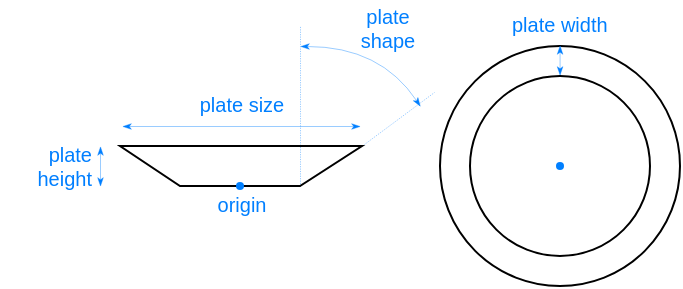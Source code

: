 <mxfile version="23.1.5" type="device">
  <diagram name="Page-1" id="3TUpHSHA1gtK3B0JEU8y">
    <mxGraphModel dx="778" dy="473" grid="1" gridSize="10" guides="1" tooltips="1" connect="1" arrows="1" fold="1" page="1" pageScale="1" pageWidth="583" pageHeight="413" math="0" shadow="0">
      <root>
        <mxCell id="0" />
        <mxCell id="1" parent="0" />
        <mxCell id="QgdDYN5rGUicbWpnFUVR-7" value="" style="endArrow=none;html=1;rounded=0;strokeWidth=0.2;strokeColor=#007FFF;endFill=0;endSize=4;startArrow=none;startFill=0;startSize=4;dashed=1;" parent="1" edge="1">
          <mxGeometry width="50" height="50" relative="1" as="geometry">
            <mxPoint x="170" y="150" as="sourcePoint" />
            <mxPoint x="170" y="70" as="targetPoint" />
          </mxGeometry>
        </mxCell>
        <mxCell id="nw0UZW-xQefEUAk0dn4Y-22" value="" style="endArrow=classicThin;html=1;rounded=0;strokeWidth=0.2;strokeColor=#007FFF;endFill=1;endSize=4;startArrow=classicThin;startFill=1;startSize=4;" parent="1" edge="1">
          <mxGeometry width="50" height="50" relative="1" as="geometry">
            <mxPoint x="70" y="150" as="sourcePoint" />
            <mxPoint x="70" y="130" as="targetPoint" />
          </mxGeometry>
        </mxCell>
        <mxCell id="nw0UZW-xQefEUAk0dn4Y-40" value="" style="ellipse;whiteSpace=wrap;html=1;aspect=fixed;fillColor=none;connectable=0;allowArrows=0;" parent="1" vertex="1">
          <mxGeometry x="240" y="80" width="120" height="120" as="geometry" />
        </mxCell>
        <mxCell id="nw0UZW-xQefEUAk0dn4Y-41" value="" style="ellipse;whiteSpace=wrap;html=1;aspect=fixed;fillColor=none;connectable=0;allowArrows=0;" parent="1" vertex="1">
          <mxGeometry x="255" y="95" width="90" height="90" as="geometry" />
        </mxCell>
        <mxCell id="QgdDYN5rGUicbWpnFUVR-1" value="" style="endArrow=none;html=1;rounded=0;" parent="1" edge="1">
          <mxGeometry width="50" height="50" relative="1" as="geometry">
            <mxPoint x="140" y="130" as="sourcePoint" />
            <mxPoint x="140" y="130" as="targetPoint" />
            <Array as="points">
              <mxPoint x="201" y="130" />
              <mxPoint x="170" y="150" />
              <mxPoint x="110" y="150" />
              <mxPoint x="80" y="130" />
            </Array>
          </mxGeometry>
        </mxCell>
        <mxCell id="QgdDYN5rGUicbWpnFUVR-4" value="&lt;div style=&quot;&quot;&gt;&lt;span style=&quot;background-color: initial;&quot;&gt;plate&lt;/span&gt;&lt;/div&gt;&lt;div style=&quot;&quot;&gt;&lt;span style=&quot;background-color: initial;&quot;&gt;height&lt;/span&gt;&lt;/div&gt;" style="text;html=1;align=right;verticalAlign=middle;whiteSpace=wrap;rounded=0;fontSize=10;fontColor=#007FFF;allowArrows=0;connectable=0;spacingLeft=2;spacingTop=2;spacingBottom=2;spacingRight=2;" parent="1" vertex="1">
          <mxGeometry x="20" y="120" width="50" height="40" as="geometry" />
        </mxCell>
        <mxCell id="QgdDYN5rGUicbWpnFUVR-5" value="" style="endArrow=classicThin;html=1;rounded=0;strokeWidth=0.2;strokeColor=#007FFF;endFill=1;endSize=4;startArrow=classicThin;startFill=1;startSize=4;" parent="1" edge="1">
          <mxGeometry width="50" height="50" relative="1" as="geometry">
            <mxPoint x="81" y="120" as="sourcePoint" />
            <mxPoint x="200" y="120" as="targetPoint" />
          </mxGeometry>
        </mxCell>
        <mxCell id="QgdDYN5rGUicbWpnFUVR-6" value="&lt;div style=&quot;&quot;&gt;&lt;span style=&quot;background-color: initial;&quot;&gt;plate size&lt;/span&gt;&lt;/div&gt;" style="text;html=1;align=center;verticalAlign=bottom;whiteSpace=wrap;rounded=0;fontSize=10;fontColor=#007FFF;allowArrows=0;connectable=0;spacingLeft=2;spacingTop=2;spacingBottom=2;spacingRight=2;" parent="1" vertex="1">
          <mxGeometry x="111" y="100" width="60" height="20" as="geometry" />
        </mxCell>
        <mxCell id="QgdDYN5rGUicbWpnFUVR-8" value="" style="endArrow=classicThin;html=1;rounded=0;strokeWidth=0.2;strokeColor=#007FFF;endFill=1;endSize=4;startArrow=classicThin;startFill=1;startSize=4;curved=1;" parent="1" edge="1">
          <mxGeometry width="50" height="50" relative="1" as="geometry">
            <mxPoint x="230" y="110" as="sourcePoint" />
            <mxPoint x="170" y="80" as="targetPoint" />
            <Array as="points">
              <mxPoint x="210" y="80" />
            </Array>
          </mxGeometry>
        </mxCell>
        <mxCell id="QgdDYN5rGUicbWpnFUVR-9" value="" style="endArrow=none;html=1;rounded=0;strokeWidth=0.2;strokeColor=#007FFF;endFill=0;endSize=4;startArrow=none;startFill=0;startSize=4;dashed=1;" parent="1" edge="1">
          <mxGeometry width="50" height="50" relative="1" as="geometry">
            <mxPoint x="202" y="129" as="sourcePoint" />
            <mxPoint x="237" y="103" as="targetPoint" />
          </mxGeometry>
        </mxCell>
        <mxCell id="QgdDYN5rGUicbWpnFUVR-11" value="&lt;div style=&quot;&quot;&gt;&lt;span style=&quot;background-color: initial;&quot;&gt;plate shape&lt;/span&gt;&lt;/div&gt;" style="text;html=1;align=center;verticalAlign=bottom;whiteSpace=wrap;rounded=0;fontSize=10;fontColor=#007FFF;allowArrows=0;connectable=0;spacingLeft=2;spacingTop=2;spacingBottom=2;spacingRight=2;" parent="1" vertex="1">
          <mxGeometry x="194" y="63" width="40" height="25" as="geometry" />
        </mxCell>
        <mxCell id="nw0UZW-xQefEUAk0dn4Y-36" value="" style="ellipse;whiteSpace=wrap;html=1;aspect=fixed;connectable=0;fillColor=#007FFF;strokeColor=none;" parent="1" vertex="1">
          <mxGeometry x="138" y="148" width="4" height="4" as="geometry" />
        </mxCell>
        <mxCell id="QgdDYN5rGUicbWpnFUVR-13" value="&lt;div style=&quot;&quot;&gt;&lt;span style=&quot;background-color: initial;&quot;&gt;origin&lt;/span&gt;&lt;/div&gt;" style="text;html=1;align=center;verticalAlign=middle;whiteSpace=wrap;rounded=0;fontSize=10;fontColor=#007FFF;allowArrows=0;connectable=0;spacingLeft=2;spacingTop=2;spacingBottom=2;spacingRight=2;" parent="1" vertex="1">
          <mxGeometry x="111" y="150" width="60" height="18" as="geometry" />
        </mxCell>
        <mxCell id="QgdDYN5rGUicbWpnFUVR-16" value="" style="ellipse;whiteSpace=wrap;html=1;aspect=fixed;connectable=0;fillColor=#007FFF;strokeColor=none;" parent="1" vertex="1">
          <mxGeometry x="298" y="138" width="4" height="4" as="geometry" />
        </mxCell>
        <mxCell id="QgdDYN5rGUicbWpnFUVR-20" value="" style="endArrow=classicThin;html=1;rounded=0;strokeWidth=0.2;strokeColor=#007FFF;endFill=1;endSize=4;startArrow=classicThin;startFill=1;startSize=4;" parent="1" edge="1">
          <mxGeometry width="50" height="50" relative="1" as="geometry">
            <mxPoint x="299.79" y="94.5" as="sourcePoint" />
            <mxPoint x="299.79" y="79.5" as="targetPoint" />
          </mxGeometry>
        </mxCell>
        <mxCell id="QgdDYN5rGUicbWpnFUVR-21" value="&lt;div style=&quot;&quot;&gt;plate width&lt;/div&gt;" style="text;html=1;align=left;verticalAlign=middle;whiteSpace=wrap;rounded=0;fontSize=10;fontColor=#007FFF;allowArrows=0;connectable=0;spacingLeft=2;spacingTop=2;spacingBottom=2;spacingRight=2;" parent="1" vertex="1">
          <mxGeometry x="272" y="57" width="66" height="23" as="geometry" />
        </mxCell>
      </root>
    </mxGraphModel>
  </diagram>
</mxfile>
